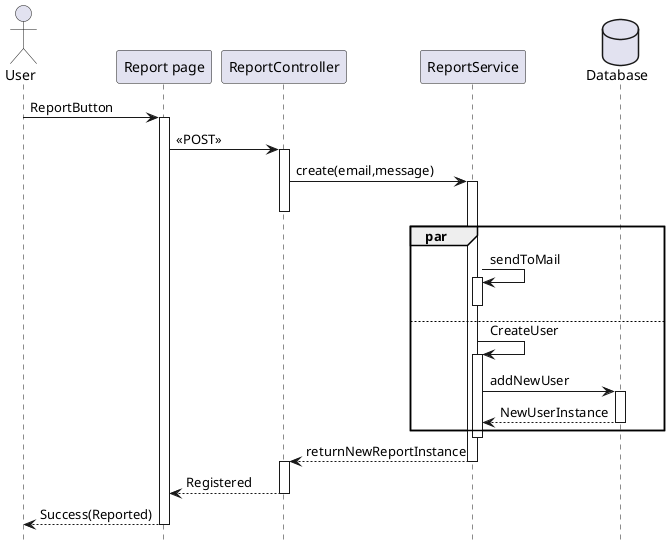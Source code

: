 ```plantuml
@startuml Send Report

hide footbox

actor User
User -> "Report page" as UI: ReportButton
activate UI

UI -> ReportController: << POST >>
activate ReportController

ReportController -> ReportService: create(email,message)
activate ReportService
deactivate ReportController

par
ReportService -> ReportService: sendToMail
else
activate ReportService
deactivate ReportService
database Database
ReportService -> ReportService: CreateUser
activate ReportService
ReportService -> Database: addNewUser
activate Database
ReportService <-- Database: NewUserInstance
deactivate Database
end

deactivate ReportService
ReportService --> ReportController: returnNewReportInstance
deactivate ReportService

activate ReportController
ReportController --> UI : Registered
deactivate ReportController

UI --> User: Success(Reported)
deactivate UI

@enduml
```